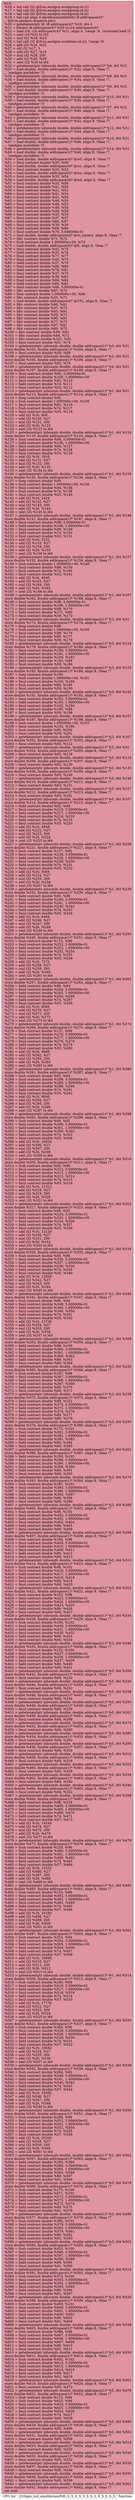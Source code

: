 digraph "CFG for '_Z20gpu_init_equilibriumPdS_S_S_S_S_S_S_S_S_S_S_S_S_S_' function" {
	label="CFG for '_Z20gpu_init_equilibriumPdS_S_S_S_S_S_S_S_S_S_S_S_S_S_' function";

	Node0x5d8f2a0 [shape=record,color="#b70d28ff", style=filled, fillcolor="#b70d2870",label="{%15:\l  %16 = tail call i32 @llvm.amdgcn.workgroup.id.y()\l  %17 = tail call i32 @llvm.amdgcn.workgroup.id.z()\l  %18 = tail call i32 @llvm.amdgcn.workgroup.id.x()\l  %19 = tail call align 4 dereferenceable(64) i8 addrspace(4)*\l... @llvm.amdgcn.dispatch.ptr()\l  %20 = getelementptr i8, i8 addrspace(4)* %19, i64 4\l  %21 = bitcast i8 addrspace(4)* %20 to i16 addrspace(4)*\l  %22 = load i16, i16 addrspace(4)* %21, align 4, !range !4, !invariant.load !5\l  %23 = zext i16 %22 to i32\l  %24 = mul i32 %18, %23\l  %25 = tail call i32 @llvm.amdgcn.workitem.id.x(), !range !6\l  %26 = add i32 %24, %25\l  %27 = shl i32 %17, 3\l  %28 = add i32 %27, %16\l  %29 = mul i32 %28, 200\l  %30 = add i32 %26, %29\l  %31 = zext i32 %30 to i64\l  %32 = getelementptr inbounds double, double addrspace(1)* %6, i64 %31\l  %33 = load double, double addrspace(1)* %32, align 8, !tbaa !7,\l... !amdgpu.noclobber !5\l  %34 = getelementptr inbounds double, double addrspace(1)* %8, i64 %31\l  %35 = load double, double addrspace(1)* %34, align 8, !tbaa !7,\l... !amdgpu.noclobber !5\l  %36 = getelementptr inbounds double, double addrspace(1)* %9, i64 %31\l  %37 = load double, double addrspace(1)* %36, align 8, !tbaa !7,\l... !amdgpu.noclobber !5\l  %38 = getelementptr inbounds double, double addrspace(1)* %10, i64 %31\l  %39 = load double, double addrspace(1)* %38, align 8, !tbaa !7,\l... !amdgpu.noclobber !5\l  %40 = getelementptr inbounds double, double addrspace(1)* %7, i64 %31\l  %41 = load double, double addrspace(1)* %40, align 8, !tbaa !7,\l... !amdgpu.noclobber !5\l  %42 = getelementptr inbounds double, double addrspace(1)* %11, i64 %31\l  %43 = load double, double addrspace(1)* %42, align 8, !tbaa !7,\l... !amdgpu.noclobber !5\l  %44 = getelementptr inbounds double, double addrspace(1)* %12, i64 %31\l  %45 = load double, double addrspace(1)* %44, align 8, !tbaa !7,\l... !amdgpu.noclobber !5\l  %46 = getelementptr inbounds double, double addrspace(1)* %13, i64 %31\l  %47 = load double, double addrspace(1)* %46, align 8, !tbaa !7,\l... !amdgpu.noclobber !5\l  %48 = getelementptr inbounds double, double addrspace(1)* %14, i64 %31\l  %49 = load double, double addrspace(1)* %48, align 8, !tbaa !7,\l... !amdgpu.noclobber !5\l  %50 = load double, double addrspace(4)* @w0, align 8, !tbaa !7\l  %51 = fmul contract double %33, %50\l  %52 = load double, double addrspace(4)* @ws, align 8, !tbaa !7\l  %53 = fmul contract double %33, %52\l  %54 = load double, double addrspace(4)* @wa, align 8, !tbaa !7\l  %55 = fmul contract double %33, %54\l  %56 = load double, double addrspace(4)* @wd, align 8, !tbaa !7\l  %57 = fmul contract double %33, %56\l  %58 = fmul contract double %41, %50\l  %59 = fmul contract double %41, %52\l  %60 = fmul contract double %41, %54\l  %61 = fmul contract double %41, %56\l  %62 = fmul contract double %49, %50\l  %63 = fmul contract double %49, %52\l  %64 = fmul contract double %49, %54\l  %65 = fmul contract double %49, %56\l  %66 = fmul contract double %35, %35\l  %67 = fmul contract double %37, %37\l  %68 = fadd contract double %66, %67\l  %69 = fmul contract double %39, %39\l  %70 = fadd contract double %68, %69\l  %71 = fmul contract double %70, 5.000000e-01\l  %72 = load double, double addrspace(4)* @cs_square, align 8, !tbaa !7\l  %73 = fdiv contract double %71, %72\l  %74 = fsub contract double 1.000000e+00, %73\l  %75 = load double, double addrspace(4)* @K, align 8, !tbaa !7\l  %76 = fmul contract double %43, %75\l  %77 = fadd contract double %35, %76\l  %78 = fmul contract double %77, %77\l  %79 = fmul contract double %45, %75\l  %80 = fadd contract double %37, %79\l  %81 = fmul contract double %80, %80\l  %82 = fadd contract double %78, %81\l  %83 = fmul contract double %47, %75\l  %84 = fadd contract double %39, %83\l  %85 = fmul contract double %84, %84\l  %86 = fadd contract double %85, %82\l  %87 = fmul contract double %86, 5.000000e-01\l  %88 = fdiv contract double %87, %72\l  %89 = fsub contract double 1.000000e+00, %88\l  %90 = fdiv contract double %35, %72\l  %91 = load double, double addrspace(4)* @CFL, align 8, !tbaa !7\l  %92 = fdiv contract double %90, %91\l  %93 = fdiv contract double %37, %72\l  %94 = fdiv contract double %93, %91\l  %95 = fdiv contract double %39, %72\l  %96 = fdiv contract double %95, %91\l  %97 = fdiv contract double %77, %72\l  %98 = fdiv contract double %97, %91\l  %99 = fdiv contract double %80, %72\l  %100 = fdiv contract double %99, %91\l  %101 = fdiv contract double %84, %72\l  %102 = fdiv contract double %101, %91\l  %103 = fmul contract double %51, %74\l  %104 = getelementptr inbounds double, double addrspace(1)* %0, i64 %31\l  store double %103, double addrspace(1)* %104, align 8, !tbaa !7\l  %105 = fmul contract double %58, %89\l  %106 = getelementptr inbounds double, double addrspace(1)* %2, i64 %31\l  store double %105, double addrspace(1)* %106, align 8, !tbaa !7\l  %107 = fmul contract double %62, %74\l  %108 = getelementptr inbounds double, double addrspace(1)* %4, i64 %31\l  store double %107, double addrspace(1)* %108, align 8, !tbaa !7\l  %109 = fmul contract double %92, 5.000000e-01\l  %110 = fadd contract double %109, 1.000000e+00\l  %111 = fmul contract double %92, %110\l  %112 = fadd contract double %74, %111\l  %113 = fmul contract double %53, %112\l  %114 = getelementptr inbounds double, double addrspace(1)* %1, i64 %31\l  store double %113, double addrspace(1)* %114, align 8, !tbaa !7\l  %115 = fneg contract double %92\l  %116 = fsub contract double 1.000000e+00, %109\l  %117 = fmul contract double %92, %116\l  %118 = fsub contract double %74, %117\l  %119 = fmul contract double %53, %118\l  %120 = add i32 %16, 808\l  %121 = add i32 %120, %27\l  %122 = mul i32 %121, 200\l  %123 = add i32 %26, %122\l  %124 = zext i32 %123 to i64\l  %125 = getelementptr inbounds double, double addrspace(1)* %1, i64 %124\l  store double %119, double addrspace(1)* %125, align 8, !tbaa !7\l  %126 = fmul contract double %94, 5.000000e-01\l  %127 = fadd contract double %126, 1.000000e+00\l  %128 = fmul contract double %94, %127\l  %129 = fadd contract double %74, %128\l  %130 = fmul contract double %53, %129\l  %131 = add i32 %16, 1616\l  %132 = add i32 %131, %27\l  %133 = mul i32 %132, 200\l  %134 = add i32 %26, %133\l  %135 = zext i32 %134 to i64\l  %136 = getelementptr inbounds double, double addrspace(1)* %1, i64 %135\l  store double %130, double addrspace(1)* %136, align 8, !tbaa !7\l  %137 = fneg contract double %94\l  %138 = fsub contract double 1.000000e+00, %126\l  %139 = fmul contract double %94, %138\l  %140 = fsub contract double %74, %139\l  %141 = fmul contract double %53, %140\l  %142 = add i32 %16, 2424\l  %143 = add i32 %142, %27\l  %144 = mul i32 %143, 200\l  %145 = add i32 %26, %144\l  %146 = zext i32 %145 to i64\l  %147 = getelementptr inbounds double, double addrspace(1)* %1, i64 %146\l  store double %141, double addrspace(1)* %147, align 8, !tbaa !7\l  %148 = fmul contract double %96, 5.000000e-01\l  %149 = fadd contract double %148, 1.000000e+00\l  %150 = fmul contract double %96, %149\l  %151 = fadd contract double %74, %150\l  %152 = fmul contract double %53, %151\l  %153 = add i32 %16, 3232\l  %154 = add i32 %153, %27\l  %155 = mul i32 %154, 200\l  %156 = add i32 %26, %155\l  %157 = zext i32 %156 to i64\l  %158 = getelementptr inbounds double, double addrspace(1)* %1, i64 %157\l  store double %152, double addrspace(1)* %158, align 8, !tbaa !7\l  %159 = fsub contract double 1.000000e+00, %148\l  %160 = fmul contract double %96, %159\l  %161 = fsub contract double %74, %160\l  %162 = fmul contract double %53, %161\l  %163 = add i32 %16, 4040\l  %164 = add i32 %163, %27\l  %165 = mul i32 %164, 200\l  %166 = add i32 %26, %165\l  %167 = zext i32 %166 to i64\l  %168 = getelementptr inbounds double, double addrspace(1)* %1, i64 %167\l  store double %162, double addrspace(1)* %168, align 8, !tbaa !7\l  %169 = fmul contract double %98, 5.000000e-01\l  %170 = fadd contract double %169, 1.000000e+00\l  %171 = fmul contract double %98, %170\l  %172 = fadd contract double %171, %89\l  %173 = fmul contract double %59, %172\l  %174 = getelementptr inbounds double, double addrspace(1)* %3, i64 %31\l  store double %173, double addrspace(1)* %174, align 8, !tbaa !7\l  %175 = fneg contract double %98\l  %176 = fsub contract double 1.000000e+00, %169\l  %177 = fmul contract double %98, %176\l  %178 = fsub contract double %89, %177\l  %179 = fmul contract double %59, %178\l  %180 = getelementptr inbounds double, double addrspace(1)* %3, i64 %124\l  store double %179, double addrspace(1)* %180, align 8, !tbaa !7\l  %181 = fmul contract double %100, 5.000000e-01\l  %182 = fadd contract double %181, 1.000000e+00\l  %183 = fmul contract double %100, %182\l  %184 = fadd contract double %183, %89\l  %185 = fmul contract double %59, %184\l  %186 = getelementptr inbounds double, double addrspace(1)* %3, i64 %135\l  store double %185, double addrspace(1)* %186, align 8, !tbaa !7\l  %187 = fneg contract double %100\l  %188 = fsub contract double 1.000000e+00, %181\l  %189 = fmul contract double %100, %188\l  %190 = fsub contract double %89, %189\l  %191 = fmul contract double %59, %190\l  %192 = getelementptr inbounds double, double addrspace(1)* %3, i64 %146\l  store double %191, double addrspace(1)* %192, align 8, !tbaa !7\l  %193 = fmul contract double %102, 5.000000e-01\l  %194 = fadd contract double %193, 1.000000e+00\l  %195 = fmul contract double %102, %194\l  %196 = fadd contract double %195, %89\l  %197 = fmul contract double %59, %196\l  %198 = getelementptr inbounds double, double addrspace(1)* %3, i64 %157\l  store double %197, double addrspace(1)* %198, align 8, !tbaa !7\l  %199 = fsub contract double 1.000000e+00, %193\l  %200 = fmul contract double %102, %199\l  %201 = fsub contract double %89, %200\l  %202 = fmul contract double %59, %201\l  %203 = getelementptr inbounds double, double addrspace(1)* %3, i64 %167\l  store double %202, double addrspace(1)* %203, align 8, !tbaa !7\l  %204 = fmul contract double %63, %112\l  %205 = getelementptr inbounds double, double addrspace(1)* %5, i64 %31\l  store double %204, double addrspace(1)* %205, align 8, !tbaa !7\l  %206 = fmul contract double %63, %118\l  %207 = getelementptr inbounds double, double addrspace(1)* %5, i64 %124\l  store double %206, double addrspace(1)* %207, align 8, !tbaa !7\l  %208 = fmul contract double %63, %129\l  %209 = getelementptr inbounds double, double addrspace(1)* %5, i64 %135\l  store double %208, double addrspace(1)* %209, align 8, !tbaa !7\l  %210 = fmul contract double %63, %140\l  %211 = getelementptr inbounds double, double addrspace(1)* %5, i64 %146\l  store double %210, double addrspace(1)* %211, align 8, !tbaa !7\l  %212 = fmul contract double %63, %151\l  %213 = getelementptr inbounds double, double addrspace(1)* %5, i64 %157\l  store double %212, double addrspace(1)* %213, align 8, !tbaa !7\l  %214 = fmul contract double %63, %161\l  %215 = getelementptr inbounds double, double addrspace(1)* %5, i64 %167\l  store double %214, double addrspace(1)* %215, align 8, !tbaa !7\l  %216 = fadd contract double %92, %94\l  %217 = fmul contract double %216, 5.000000e-01\l  %218 = fadd contract double %217, 1.000000e+00\l  %219 = fmul contract double %216, %218\l  %220 = fadd contract double %74, %219\l  %221 = fmul contract double %55, %220\l  %222 = add i32 %16, 4848\l  %223 = add i32 %222, %27\l  %224 = mul i32 %223, 200\l  %225 = add i32 %26, %224\l  %226 = zext i32 %225 to i64\l  %227 = getelementptr inbounds double, double addrspace(1)* %1, i64 %226\l  store double %221, double addrspace(1)* %227, align 8, !tbaa !7\l  %228 = fsub contract double %137, %92\l  %229 = fmul contract double %228, 5.000000e-01\l  %230 = fadd contract double %229, 1.000000e+00\l  %231 = fmul contract double %228, %230\l  %232 = fadd contract double %74, %231\l  %233 = fmul contract double %55, %232\l  %234 = add i32 %16, 5656\l  %235 = add i32 %234, %27\l  %236 = mul i32 %235, 200\l  %237 = add i32 %26, %236\l  %238 = zext i32 %237 to i64\l  %239 = getelementptr inbounds double, double addrspace(1)* %1, i64 %238\l  store double %233, double addrspace(1)* %239, align 8, !tbaa !7\l  %240 = fadd contract double %92, %96\l  %241 = fmul contract double %240, 5.000000e-01\l  %242 = fadd contract double %241, 1.000000e+00\l  %243 = fmul contract double %240, %242\l  %244 = fadd contract double %74, %243\l  %245 = fmul contract double %55, %244\l  %246 = add i32 %16, 6464\l  %247 = add i32 %246, %27\l  %248 = mul i32 %247, 200\l  %249 = add i32 %26, %248\l  %250 = zext i32 %249 to i64\l  %251 = getelementptr inbounds double, double addrspace(1)* %1, i64 %250\l  store double %245, double addrspace(1)* %251, align 8, !tbaa !7\l  %252 = fsub contract double %115, %96\l  %253 = fmul contract double %252, 5.000000e-01\l  %254 = fadd contract double %253, 1.000000e+00\l  %255 = fmul contract double %252, %254\l  %256 = fadd contract double %74, %255\l  %257 = fmul contract double %55, %256\l  %258 = add i32 %16, 7272\l  %259 = add i32 %258, %27\l  %260 = mul i32 %259, 200\l  %261 = add i32 %26, %260\l  %262 = zext i32 %261 to i64\l  %263 = getelementptr inbounds double, double addrspace(1)* %1, i64 %262\l  store double %257, double addrspace(1)* %263, align 8, !tbaa !7\l  %264 = fadd contract double %96, %94\l  %265 = fmul contract double %264, 5.000000e-01\l  %266 = fadd contract double %265, 1.000000e+00\l  %267 = fmul contract double %264, %266\l  %268 = fadd contract double %74, %267\l  %269 = fmul contract double %55, %268\l  %270 = add i32 %16, 8080\l  %271 = add i32 %270, %27\l  %272 = mul i32 %271, 200\l  %273 = add i32 %26, %272\l  %274 = zext i32 %273 to i64\l  %275 = getelementptr inbounds double, double addrspace(1)* %1, i64 %274\l  store double %269, double addrspace(1)* %275, align 8, !tbaa !7\l  %276 = fsub contract double %137, %96\l  %277 = fmul contract double %276, 5.000000e-01\l  %278 = fadd contract double %277, 1.000000e+00\l  %279 = fmul contract double %276, %278\l  %280 = fadd contract double %74, %279\l  %281 = fmul contract double %55, %280\l  %282 = add i32 %16, 8888\l  %283 = add i32 %282, %27\l  %284 = mul i32 %283, 200\l  %285 = add i32 %26, %284\l  %286 = zext i32 %285 to i64\l  %287 = getelementptr inbounds double, double addrspace(1)* %1, i64 %286\l  store double %281, double addrspace(1)* %287, align 8, !tbaa !7\l  %288 = fsub contract double %92, %94\l  %289 = fmul contract double %288, 5.000000e-01\l  %290 = fadd contract double %289, 1.000000e+00\l  %291 = fmul contract double %288, %290\l  %292 = fadd contract double %74, %291\l  %293 = fmul contract double %55, %292\l  %294 = add i32 %16, 9696\l  %295 = add i32 %294, %27\l  %296 = mul i32 %295, 200\l  %297 = add i32 %26, %296\l  %298 = zext i32 %297 to i64\l  %299 = getelementptr inbounds double, double addrspace(1)* %1, i64 %298\l  store double %293, double addrspace(1)* %299, align 8, !tbaa !7\l  %300 = fsub contract double %94, %92\l  %301 = fmul contract double %300, 5.000000e-01\l  %302 = fadd contract double %301, 1.000000e+00\l  %303 = fmul contract double %300, %302\l  %304 = fadd contract double %74, %303\l  %305 = fmul contract double %55, %304\l  %306 = add i32 %16, 10504\l  %307 = add i32 %306, %27\l  %308 = mul i32 %307, 200\l  %309 = add i32 %26, %308\l  %310 = zext i32 %309 to i64\l  %311 = getelementptr inbounds double, double addrspace(1)* %1, i64 %310\l  store double %305, double addrspace(1)* %311, align 8, !tbaa !7\l  %312 = fsub contract double %92, %96\l  %313 = fmul contract double %312, 5.000000e-01\l  %314 = fadd contract double %313, 1.000000e+00\l  %315 = fmul contract double %312, %314\l  %316 = fadd contract double %74, %315\l  %317 = fmul contract double %55, %316\l  %318 = add i32 %16, 11312\l  %319 = add i32 %318, %27\l  %320 = mul i32 %319, 200\l  %321 = add i32 %26, %320\l  %322 = zext i32 %321 to i64\l  %323 = getelementptr inbounds double, double addrspace(1)* %1, i64 %322\l  store double %317, double addrspace(1)* %323, align 8, !tbaa !7\l  %324 = fsub contract double %96, %92\l  %325 = fmul contract double %324, 5.000000e-01\l  %326 = fadd contract double %325, 1.000000e+00\l  %327 = fmul contract double %324, %326\l  %328 = fadd contract double %74, %327\l  %329 = fmul contract double %55, %328\l  %330 = add i32 %16, 12120\l  %331 = add i32 %330, %27\l  %332 = mul i32 %331, 200\l  %333 = add i32 %26, %332\l  %334 = zext i32 %333 to i64\l  %335 = getelementptr inbounds double, double addrspace(1)* %1, i64 %334\l  store double %329, double addrspace(1)* %335, align 8, !tbaa !7\l  %336 = fsub contract double %94, %96\l  %337 = fmul contract double %336, 5.000000e-01\l  %338 = fadd contract double %337, 1.000000e+00\l  %339 = fmul contract double %336, %338\l  %340 = fadd contract double %74, %339\l  %341 = fmul contract double %55, %340\l  %342 = add i32 %16, 12928\l  %343 = add i32 %342, %27\l  %344 = mul i32 %343, 200\l  %345 = add i32 %26, %344\l  %346 = zext i32 %345 to i64\l  %347 = getelementptr inbounds double, double addrspace(1)* %1, i64 %346\l  store double %341, double addrspace(1)* %347, align 8, !tbaa !7\l  %348 = fsub contract double %96, %94\l  %349 = fmul contract double %348, 5.000000e-01\l  %350 = fadd contract double %349, 1.000000e+00\l  %351 = fmul contract double %348, %350\l  %352 = fadd contract double %74, %351\l  %353 = fmul contract double %55, %352\l  %354 = add i32 %16, 13736\l  %355 = add i32 %354, %27\l  %356 = mul i32 %355, 200\l  %357 = add i32 %26, %356\l  %358 = zext i32 %357 to i64\l  %359 = getelementptr inbounds double, double addrspace(1)* %1, i64 %358\l  store double %353, double addrspace(1)* %359, align 8, !tbaa !7\l  %360 = fadd contract double %98, %100\l  %361 = fmul contract double %360, 5.000000e-01\l  %362 = fadd contract double %361, 1.000000e+00\l  %363 = fmul contract double %360, %362\l  %364 = fadd contract double %89, %363\l  %365 = fmul contract double %60, %364\l  %366 = getelementptr inbounds double, double addrspace(1)* %3, i64 %226\l  store double %365, double addrspace(1)* %366, align 8, !tbaa !7\l  %367 = fsub contract double %187, %98\l  %368 = fmul contract double %367, 5.000000e-01\l  %369 = fadd contract double %368, 1.000000e+00\l  %370 = fmul contract double %367, %369\l  %371 = fadd contract double %89, %370\l  %372 = fmul contract double %60, %371\l  %373 = getelementptr inbounds double, double addrspace(1)* %3, i64 %238\l  store double %372, double addrspace(1)* %373, align 8, !tbaa !7\l  %374 = fadd contract double %98, %102\l  %375 = fmul contract double %374, 5.000000e-01\l  %376 = fadd contract double %375, 1.000000e+00\l  %377 = fmul contract double %374, %376\l  %378 = fadd contract double %89, %377\l  %379 = fmul contract double %60, %378\l  %380 = getelementptr inbounds double, double addrspace(1)* %3, i64 %250\l  store double %379, double addrspace(1)* %380, align 8, !tbaa !7\l  %381 = fsub contract double %175, %102\l  %382 = fmul contract double %381, 5.000000e-01\l  %383 = fadd contract double %382, 1.000000e+00\l  %384 = fmul contract double %381, %383\l  %385 = fadd contract double %89, %384\l  %386 = fmul contract double %60, %385\l  %387 = getelementptr inbounds double, double addrspace(1)* %3, i64 %262\l  store double %386, double addrspace(1)* %387, align 8, !tbaa !7\l  %388 = fadd contract double %100, %102\l  %389 = fmul contract double %388, 5.000000e-01\l  %390 = fadd contract double %389, 1.000000e+00\l  %391 = fmul contract double %388, %390\l  %392 = fadd contract double %89, %391\l  %393 = fmul contract double %60, %392\l  %394 = getelementptr inbounds double, double addrspace(1)* %3, i64 %274\l  store double %393, double addrspace(1)* %394, align 8, !tbaa !7\l  %395 = fsub contract double %187, %102\l  %396 = fmul contract double %395, 5.000000e-01\l  %397 = fadd contract double %396, 1.000000e+00\l  %398 = fmul contract double %395, %397\l  %399 = fadd contract double %89, %398\l  %400 = fmul contract double %60, %399\l  %401 = getelementptr inbounds double, double addrspace(1)* %3, i64 %286\l  store double %400, double addrspace(1)* %401, align 8, !tbaa !7\l  %402 = fsub contract double %98, %100\l  %403 = fmul contract double %402, 5.000000e-01\l  %404 = fadd contract double %403, 1.000000e+00\l  %405 = fmul contract double %402, %404\l  %406 = fadd contract double %89, %405\l  %407 = fmul contract double %60, %406\l  %408 = getelementptr inbounds double, double addrspace(1)* %3, i64 %298\l  store double %407, double addrspace(1)* %408, align 8, !tbaa !7\l  %409 = fsub contract double %100, %98\l  %410 = fmul contract double %409, 5.000000e-01\l  %411 = fadd contract double %410, 1.000000e+00\l  %412 = fmul contract double %409, %411\l  %413 = fadd contract double %89, %412\l  %414 = fmul contract double %60, %413\l  %415 = getelementptr inbounds double, double addrspace(1)* %3, i64 %310\l  store double %414, double addrspace(1)* %415, align 8, !tbaa !7\l  %416 = fsub contract double %98, %102\l  %417 = fmul contract double %416, 5.000000e-01\l  %418 = fadd contract double %417, 1.000000e+00\l  %419 = fmul contract double %416, %418\l  %420 = fadd contract double %89, %419\l  %421 = fmul contract double %60, %420\l  %422 = getelementptr inbounds double, double addrspace(1)* %3, i64 %322\l  store double %421, double addrspace(1)* %422, align 8, !tbaa !7\l  %423 = fsub contract double %102, %98\l  %424 = fmul contract double %423, 5.000000e-01\l  %425 = fadd contract double %424, 1.000000e+00\l  %426 = fmul contract double %423, %425\l  %427 = fadd contract double %89, %426\l  %428 = fmul contract double %60, %427\l  %429 = getelementptr inbounds double, double addrspace(1)* %3, i64 %334\l  store double %428, double addrspace(1)* %429, align 8, !tbaa !7\l  %430 = fsub contract double %100, %102\l  %431 = fmul contract double %430, 5.000000e-01\l  %432 = fadd contract double %431, 1.000000e+00\l  %433 = fmul contract double %430, %432\l  %434 = fadd contract double %89, %433\l  %435 = fmul contract double %60, %434\l  %436 = getelementptr inbounds double, double addrspace(1)* %3, i64 %346\l  store double %435, double addrspace(1)* %436, align 8, !tbaa !7\l  %437 = fsub contract double %102, %100\l  %438 = fmul contract double %437, 5.000000e-01\l  %439 = fadd contract double %438, 1.000000e+00\l  %440 = fmul contract double %437, %439\l  %441 = fadd contract double %89, %440\l  %442 = fmul contract double %60, %441\l  %443 = getelementptr inbounds double, double addrspace(1)* %3, i64 %358\l  store double %442, double addrspace(1)* %443, align 8, !tbaa !7\l  %444 = fmul contract double %64, %220\l  %445 = getelementptr inbounds double, double addrspace(1)* %5, i64 %226\l  store double %444, double addrspace(1)* %445, align 8, !tbaa !7\l  %446 = fmul contract double %64, %232\l  %447 = getelementptr inbounds double, double addrspace(1)* %5, i64 %238\l  store double %446, double addrspace(1)* %447, align 8, !tbaa !7\l  %448 = fmul contract double %64, %244\l  %449 = getelementptr inbounds double, double addrspace(1)* %5, i64 %250\l  store double %448, double addrspace(1)* %449, align 8, !tbaa !7\l  %450 = fmul contract double %64, %256\l  %451 = getelementptr inbounds double, double addrspace(1)* %5, i64 %262\l  store double %450, double addrspace(1)* %451, align 8, !tbaa !7\l  %452 = fmul contract double %64, %268\l  %453 = getelementptr inbounds double, double addrspace(1)* %5, i64 %274\l  store double %452, double addrspace(1)* %453, align 8, !tbaa !7\l  %454 = fmul contract double %64, %280\l  %455 = getelementptr inbounds double, double addrspace(1)* %5, i64 %286\l  store double %454, double addrspace(1)* %455, align 8, !tbaa !7\l  %456 = fmul contract double %64, %292\l  %457 = getelementptr inbounds double, double addrspace(1)* %5, i64 %298\l  store double %456, double addrspace(1)* %457, align 8, !tbaa !7\l  %458 = fmul contract double %64, %304\l  %459 = getelementptr inbounds double, double addrspace(1)* %5, i64 %310\l  store double %458, double addrspace(1)* %459, align 8, !tbaa !7\l  %460 = fmul contract double %64, %316\l  %461 = getelementptr inbounds double, double addrspace(1)* %5, i64 %322\l  store double %460, double addrspace(1)* %461, align 8, !tbaa !7\l  %462 = fmul contract double %64, %328\l  %463 = getelementptr inbounds double, double addrspace(1)* %5, i64 %334\l  store double %462, double addrspace(1)* %463, align 8, !tbaa !7\l  %464 = fmul contract double %64, %340\l  %465 = getelementptr inbounds double, double addrspace(1)* %5, i64 %346\l  store double %464, double addrspace(1)* %465, align 8, !tbaa !7\l  %466 = fmul contract double %64, %352\l  %467 = getelementptr inbounds double, double addrspace(1)* %5, i64 %358\l  store double %466, double addrspace(1)* %467, align 8, !tbaa !7\l  %468 = fadd contract double %96, %216\l  %469 = fmul contract double %468, 5.000000e-01\l  %470 = fadd contract double %469, 1.000000e+00\l  %471 = fmul contract double %468, %470\l  %472 = fadd contract double %74, %471\l  %473 = fmul contract double %57, %472\l  %474 = add i32 %16, 14544\l  %475 = add i32 %474, %27\l  %476 = mul i32 %475, 200\l  %477 = add i32 %26, %476\l  %478 = zext i32 %477 to i64\l  %479 = getelementptr inbounds double, double addrspace(1)* %1, i64 %478\l  store double %473, double addrspace(1)* %479, align 8, !tbaa !7\l  %480 = fsub contract double %228, %96\l  %481 = fmul contract double %480, 5.000000e-01\l  %482 = fadd contract double %481, 1.000000e+00\l  %483 = fmul contract double %480, %482\l  %484 = fadd contract double %74, %483\l  %485 = fmul contract double %57, %484\l  %486 = add i32 %16, 15352\l  %487 = add i32 %486, %27\l  %488 = mul i32 %487, 200\l  %489 = add i32 %26, %488\l  %490 = zext i32 %489 to i64\l  %491 = getelementptr inbounds double, double addrspace(1)* %1, i64 %490\l  store double %485, double addrspace(1)* %491, align 8, !tbaa !7\l  %492 = fsub contract double %216, %96\l  %493 = fmul contract double %492, 5.000000e-01\l  %494 = fadd contract double %493, 1.000000e+00\l  %495 = fmul contract double %492, %494\l  %496 = fadd contract double %74, %495\l  %497 = fmul contract double %57, %496\l  %498 = add i32 %16, 16160\l  %499 = add i32 %498, %27\l  %500 = mul i32 %499, 200\l  %501 = add i32 %26, %500\l  %502 = zext i32 %501 to i64\l  %503 = getelementptr inbounds double, double addrspace(1)* %1, i64 %502\l  store double %497, double addrspace(1)* %503, align 8, !tbaa !7\l  %504 = fsub contract double %324, %94\l  %505 = fmul contract double %504, 5.000000e-01\l  %506 = fadd contract double %505, 1.000000e+00\l  %507 = fmul contract double %504, %506\l  %508 = fadd contract double %74, %507\l  %509 = fmul contract double %57, %508\l  %510 = add i32 %16, 16968\l  %511 = add i32 %510, %27\l  %512 = mul i32 %511, 200\l  %513 = add i32 %26, %512\l  %514 = zext i32 %513 to i64\l  %515 = getelementptr inbounds double, double addrspace(1)* %1, i64 %514\l  store double %509, double addrspace(1)* %515, align 8, !tbaa !7\l  %516 = fsub contract double %240, %94\l  %517 = fmul contract double %516, 5.000000e-01\l  %518 = fadd contract double %517, 1.000000e+00\l  %519 = fmul contract double %516, %518\l  %520 = fadd contract double %74, %519\l  %521 = fmul contract double %57, %520\l  %522 = add i32 %16, 17776\l  %523 = add i32 %522, %27\l  %524 = mul i32 %523, 200\l  %525 = add i32 %26, %524\l  %526 = zext i32 %525 to i64\l  %527 = getelementptr inbounds double, double addrspace(1)* %1, i64 %526\l  store double %521, double addrspace(1)* %527, align 8, !tbaa !7\l  %528 = fsub contract double %300, %96\l  %529 = fmul contract double %528, 5.000000e-01\l  %530 = fadd contract double %529, 1.000000e+00\l  %531 = fmul contract double %528, %530\l  %532 = fadd contract double %74, %531\l  %533 = fmul contract double %57, %532\l  %534 = add i32 %16, 18584\l  %535 = add i32 %534, %27\l  %536 = mul i32 %535, 200\l  %537 = add i32 %26, %536\l  %538 = zext i32 %537 to i64\l  %539 = getelementptr inbounds double, double addrspace(1)* %1, i64 %538\l  store double %533, double addrspace(1)* %539, align 8, !tbaa !7\l  %540 = fsub contract double %264, %92\l  %541 = fmul contract double %540, 5.000000e-01\l  %542 = fadd contract double %541, 1.000000e+00\l  %543 = fmul contract double %540, %542\l  %544 = fadd contract double %74, %543\l  %545 = fmul contract double %57, %544\l  %546 = add i32 %16, 19392\l  %547 = add i32 %546, %27\l  %548 = mul i32 %547, 200\l  %549 = add i32 %26, %548\l  %550 = zext i32 %549 to i64\l  %551 = getelementptr inbounds double, double addrspace(1)* %1, i64 %550\l  store double %545, double addrspace(1)* %551, align 8, !tbaa !7\l  %552 = fsub contract double %288, %96\l  %553 = fmul contract double %552, 5.000000e-01\l  %554 = fadd contract double %553, 1.000000e+00\l  %555 = fmul contract double %552, %554\l  %556 = fadd contract double %74, %555\l  %557 = fmul contract double %57, %556\l  %558 = add i32 %16, 20200\l  %559 = add i32 %558, %27\l  %560 = mul i32 %559, 200\l  %561 = add i32 %26, %560\l  %562 = zext i32 %561 to i64\l  %563 = getelementptr inbounds double, double addrspace(1)* %1, i64 %562\l  store double %557, double addrspace(1)* %563, align 8, !tbaa !7\l  %564 = fadd contract double %102, %360\l  %565 = fmul contract double %564, 5.000000e-01\l  %566 = fadd contract double %565, 1.000000e+00\l  %567 = fmul contract double %564, %566\l  %568 = fadd contract double %89, %567\l  %569 = fmul contract double %61, %568\l  %570 = getelementptr inbounds double, double addrspace(1)* %3, i64 %478\l  store double %569, double addrspace(1)* %570, align 8, !tbaa !7\l  %571 = fsub contract double %175, %100\l  %572 = fsub contract double %571, %102\l  %573 = fmul contract double %572, 5.000000e-01\l  %574 = fadd contract double %573, 1.000000e+00\l  %575 = fmul contract double %572, %574\l  %576 = fadd contract double %89, %575\l  %577 = fmul contract double %61, %576\l  %578 = getelementptr inbounds double, double addrspace(1)* %3, i64 %490\l  store double %577, double addrspace(1)* %578, align 8, !tbaa !7\l  %579 = fsub contract double %360, %102\l  %580 = fmul contract double %579, 5.000000e-01\l  %581 = fadd contract double %580, 1.000000e+00\l  %582 = fmul contract double %579, %581\l  %583 = fadd contract double %89, %582\l  %584 = fmul contract double %61, %583\l  %585 = getelementptr inbounds double, double addrspace(1)* %3, i64 %502\l  store double %584, double addrspace(1)* %585, align 8, !tbaa !7\l  %586 = fsub contract double %423, %100\l  %587 = fmul contract double %586, 5.000000e-01\l  %588 = fadd contract double %587, 1.000000e+00\l  %589 = fmul contract double %586, %588\l  %590 = fadd contract double %89, %589\l  %591 = fmul contract double %61, %590\l  %592 = getelementptr inbounds double, double addrspace(1)* %3, i64 %514\l  store double %591, double addrspace(1)* %592, align 8, !tbaa !7\l  %593 = fsub contract double %374, %100\l  %594 = fmul contract double %593, 5.000000e-01\l  %595 = fadd contract double %594, 1.000000e+00\l  %596 = fmul contract double %593, %595\l  %597 = fadd contract double %89, %596\l  %598 = fmul contract double %61, %597\l  %599 = getelementptr inbounds double, double addrspace(1)* %3, i64 %526\l  store double %598, double addrspace(1)* %599, align 8, !tbaa !7\l  %600 = fsub contract double %409, %102\l  %601 = fmul contract double %600, 5.000000e-01\l  %602 = fadd contract double %601, 1.000000e+00\l  %603 = fmul contract double %600, %602\l  %604 = fadd contract double %89, %603\l  %605 = fmul contract double %61, %604\l  %606 = getelementptr inbounds double, double addrspace(1)* %3, i64 %538\l  store double %605, double addrspace(1)* %606, align 8, !tbaa !7\l  %607 = fsub contract double %388, %98\l  %608 = fmul contract double %607, 5.000000e-01\l  %609 = fadd contract double %608, 1.000000e+00\l  %610 = fmul contract double %607, %609\l  %611 = fadd contract double %89, %610\l  %612 = fmul contract double %61, %611\l  %613 = getelementptr inbounds double, double addrspace(1)* %3, i64 %550\l  store double %612, double addrspace(1)* %613, align 8, !tbaa !7\l  %614 = fsub contract double %402, %102\l  %615 = fmul contract double %614, 5.000000e-01\l  %616 = fadd contract double %615, 1.000000e+00\l  %617 = fmul contract double %614, %616\l  %618 = fadd contract double %89, %617\l  %619 = fmul contract double %61, %618\l  %620 = getelementptr inbounds double, double addrspace(1)* %3, i64 %562\l  store double %619, double addrspace(1)* %620, align 8, !tbaa !7\l  %621 = fmul contract double %65, %472\l  %622 = getelementptr inbounds double, double addrspace(1)* %5, i64 %478\l  store double %621, double addrspace(1)* %622, align 8, !tbaa !7\l  %623 = fsub contract double %115, %94\l  %624 = fsub contract double %623, %96\l  %625 = fmul contract double %624, 5.000000e-01\l  %626 = fadd contract double %625, 1.000000e+00\l  %627 = fmul contract double %624, %626\l  %628 = fadd contract double %74, %627\l  %629 = fmul contract double %65, %628\l  %630 = getelementptr inbounds double, double addrspace(1)* %5, i64 %490\l  store double %629, double addrspace(1)* %630, align 8, !tbaa !7\l  %631 = fmul contract double %65, %496\l  %632 = getelementptr inbounds double, double addrspace(1)* %5, i64 %502\l  store double %631, double addrspace(1)* %632, align 8, !tbaa !7\l  %633 = fmul contract double %65, %508\l  %634 = getelementptr inbounds double, double addrspace(1)* %5, i64 %514\l  store double %633, double addrspace(1)* %634, align 8, !tbaa !7\l  %635 = fmul contract double %65, %520\l  %636 = getelementptr inbounds double, double addrspace(1)* %5, i64 %526\l  store double %635, double addrspace(1)* %636, align 8, !tbaa !7\l  %637 = fmul contract double %65, %532\l  %638 = getelementptr inbounds double, double addrspace(1)* %5, i64 %538\l  store double %637, double addrspace(1)* %638, align 8, !tbaa !7\l  %639 = fmul contract double %65, %544\l  %640 = getelementptr inbounds double, double addrspace(1)* %5, i64 %550\l  store double %639, double addrspace(1)* %640, align 8, !tbaa !7\l  %641 = fmul contract double %65, %556\l  %642 = getelementptr inbounds double, double addrspace(1)* %5, i64 %562\l  store double %641, double addrspace(1)* %642, align 8, !tbaa !7\l  ret void\l}"];
}
